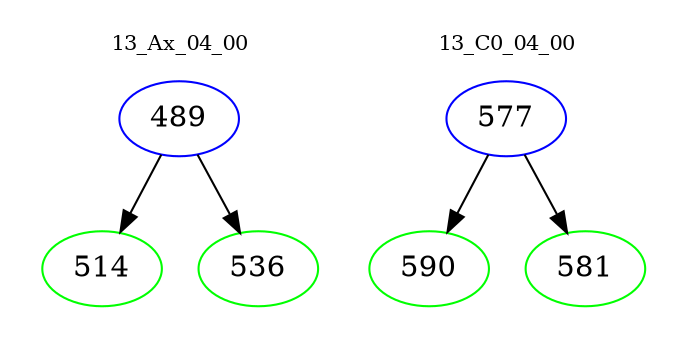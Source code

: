 digraph{
subgraph cluster_0 {
color = white
label = "13_Ax_04_00";
fontsize=10;
T0_489 [label="489", color="blue"]
T0_489 -> T0_514 [color="black"]
T0_514 [label="514", color="green"]
T0_489 -> T0_536 [color="black"]
T0_536 [label="536", color="green"]
}
subgraph cluster_1 {
color = white
label = "13_C0_04_00";
fontsize=10;
T1_577 [label="577", color="blue"]
T1_577 -> T1_590 [color="black"]
T1_590 [label="590", color="green"]
T1_577 -> T1_581 [color="black"]
T1_581 [label="581", color="green"]
}
}
